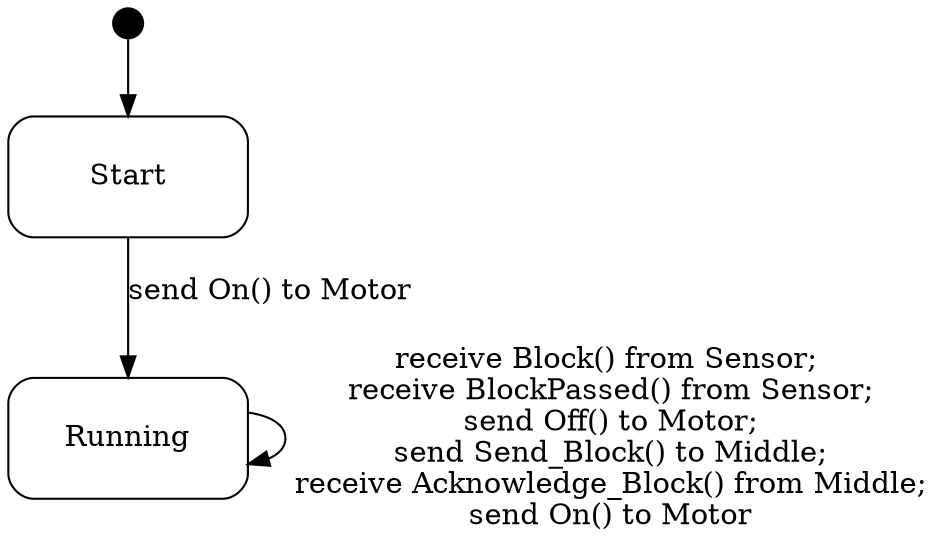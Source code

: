 digraph Single {
  compound = true;
  rank = LR;
node [shape = "point", height = "0.2"] Start_extra node [shape = "Mrecord", height = "0.8", width = "1.6"] Start Start_extra -> Start

node [shape = "Mrecord", height = "0.8", width = "1.6"] Running



Start -> Running [label = "send On() to Motor"];

Running -> Running [label = "receive Block() from Sensor;\n receive BlockPassed() from Sensor;\n send Off() to Motor;\n send Send_Block() to Middle;\n receive Acknowledge_Block() from Middle;\n send On() to Motor"];

}
